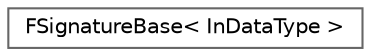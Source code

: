 digraph "Graphical Class Hierarchy"
{
 // INTERACTIVE_SVG=YES
 // LATEX_PDF_SIZE
  bgcolor="transparent";
  edge [fontname=Helvetica,fontsize=10,labelfontname=Helvetica,labelfontsize=10];
  node [fontname=Helvetica,fontsize=10,shape=box,height=0.2,width=0.4];
  rankdir="LR";
  Node0 [id="Node000000",label="FSignatureBase\< InDataType \>",height=0.2,width=0.4,color="grey40", fillcolor="white", style="filled",URL="$d1/d29/structFSignatureBase.html",tooltip=" "];
}
